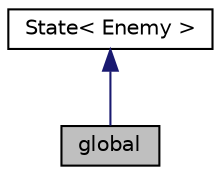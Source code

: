 digraph "global"
{
 // LATEX_PDF_SIZE
  edge [fontname="Helvetica",fontsize="10",labelfontname="Helvetica",labelfontsize="10"];
  node [fontname="Helvetica",fontsize="10",shape=record];
  Node1 [label="global",height=0.2,width=0.4,color="black", fillcolor="grey75", style="filled", fontcolor="black",tooltip="A derived class that inherits from the state class. Represents the Global state of the Enemy FSM."];
  Node2 -> Node1 [dir="back",color="midnightblue",fontsize="10",style="solid",fontname="Helvetica"];
  Node2 [label="State\< Enemy \>",height=0.2,width=0.4,color="black", fillcolor="white", style="filled",URL="$class_state.html",tooltip=" "];
}
